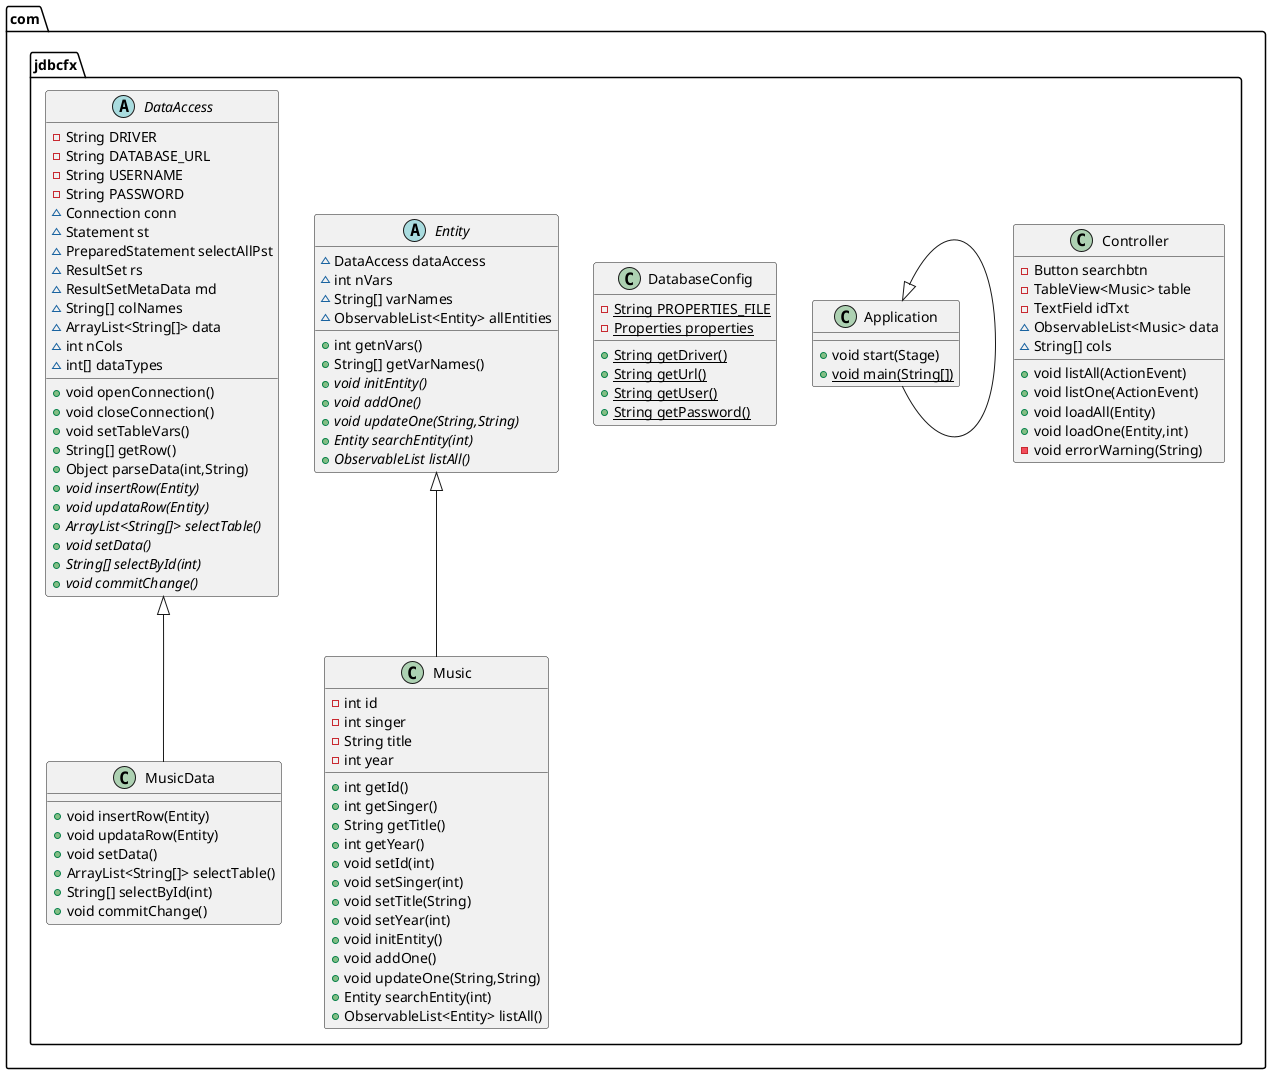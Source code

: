 @startuml
class com.jdbcfx.Controller {
- Button searchbtn
- TableView<Music> table
- TextField idTxt
~ ObservableList<Music> data
~ String[] cols
+ void listAll(ActionEvent)
+ void listOne(ActionEvent)
+ void loadAll(Entity)
+ void loadOne(Entity,int)
- void errorWarning(String)
}
class com.jdbcfx.MusicData {
+ void insertRow(Entity)
+ void updataRow(Entity)
+ void setData()
+ ArrayList<String[]> selectTable()
+ String[] selectById(int)
+ void commitChange()
}
class com.jdbcfx.Application {
+ void start(Stage)
+ {static} void main(String[])
}
class com.jdbcfx.DatabaseConfig {
- {static} String PROPERTIES_FILE
- {static} Properties properties
+ {static} String getDriver()
+ {static} String getUrl()
+ {static} String getUser()
+ {static} String getPassword()
}
abstract class com.jdbcfx.Entity {
~ DataAccess dataAccess
~ int nVars
~ String[] varNames
~ ObservableList<Entity> allEntities
+ int getnVars()
+ String[] getVarNames()
+ {abstract}void initEntity()
+ {abstract}void addOne()
+ {abstract}void updateOne(String,String)
+ {abstract}Entity searchEntity(int)
+ {abstract}ObservableList listAll()
}
abstract class com.jdbcfx.DataAccess {
- String DRIVER
- String DATABASE_URL
- String USERNAME
- String PASSWORD
~ Connection conn
~ Statement st
~ PreparedStatement selectAllPst
~ ResultSet rs
~ ResultSetMetaData md
~ String[] colNames
~ ArrayList<String[]> data
~ int nCols
~ int[] dataTypes
+ void openConnection()
+ void closeConnection()
+ void setTableVars()
+ String[] getRow()
+ Object parseData(int,String)
+ {abstract}void insertRow(Entity)
+ {abstract}void updataRow(Entity)
+ {abstract}ArrayList<String[]> selectTable()
+ {abstract}void setData()
+ {abstract}String[] selectById(int)
+ {abstract}void commitChange()
}
class com.jdbcfx.Music {
- int id
- int singer
- String title
- int year
+ int getId()
+ int getSinger()
+ String getTitle()
+ int getYear()
+ void setId(int)
+ void setSinger(int)
+ void setTitle(String)
+ void setYear(int)
+ void initEntity()
+ void addOne()
+ void updateOne(String,String)
+ Entity searchEntity(int)
+ ObservableList<Entity> listAll()
}


com.jdbcfx.DataAccess <|-- com.jdbcfx.MusicData
com.jdbcfx.Application <|-- com.jdbcfx.Application
com.jdbcfx.Entity <|-- com.jdbcfx.Music
@enduml